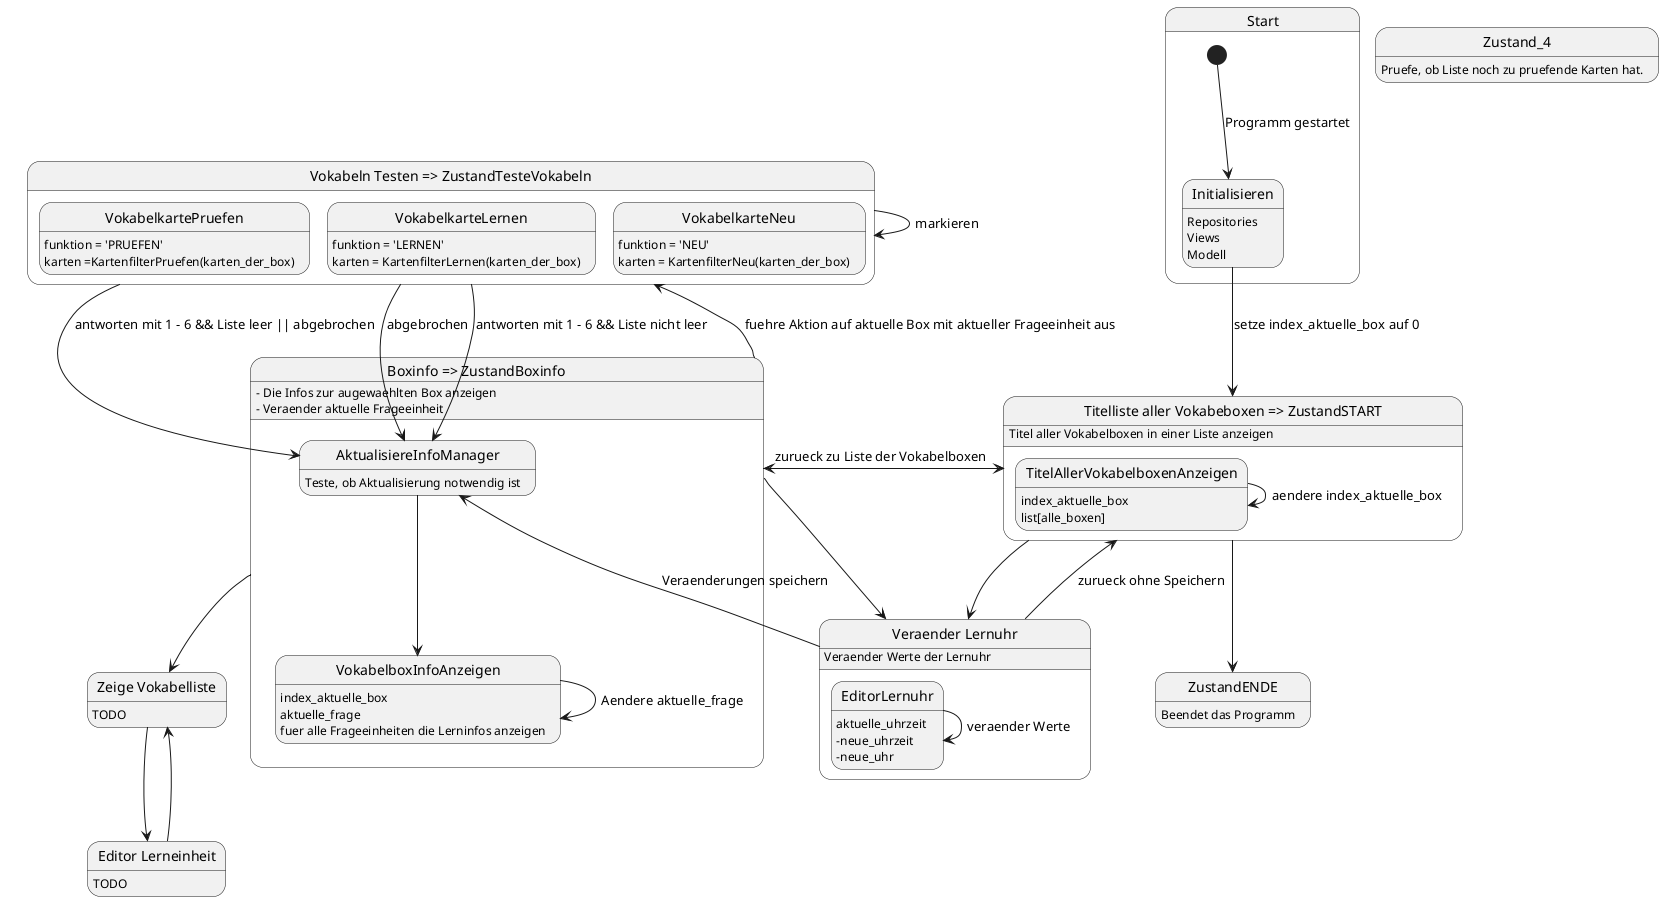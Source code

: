 @startuml
state Start {
[*] --> Initialisieren : Programm gestartet
    Initialisieren : Repositories
    Initialisieren : Views
    Initialisieren : Modell
}

Initialisieren --> ZustandSTART : setze index_aktuelle_box auf 0
state "Titelliste aller Vokabeboxen => ZustandSTART" as ZustandSTART {
    ZustandSTART: Titel aller Vokabelboxen in einer Liste anzeigen
    TitelAllerVokabelboxenAnzeigen : index_aktuelle_box
    TitelAllerVokabelboxenAnzeigen : list[alle_boxen]
    TitelAllerVokabelboxenAnzeigen --> TitelAllerVokabelboxenAnzeigen : aendere index_aktuelle_box
}
ZustandSTART --> ZustandBoxinfo
ZustandSTART --> ZustandVeraenderLernuhr
ZustandSTART --> ZustandENDE

state ZustandENDE: Beendet das Programm

state "Boxinfo => ZustandBoxinfo" as ZustandBoxinfo {
    ZustandBoxinfo: - Die Infos zur augewaehlten Box anzeigen
    ZustandBoxinfo: - Veraender aktuelle Frageeinheit
    VokabelboxInfoAnzeigen --> VokabelboxInfoAnzeigen : Aendere aktuelle_frage
    VokabelboxInfoAnzeigen : index_aktuelle_box
    VokabelboxInfoAnzeigen : aktuelle_frage
    VokabelboxInfoAnzeigen : fuer alle Frageeinheiten die Lerninfos anzeigen
    AktualisiereInfoManager: Teste, ob Aktualisierung notwendig ist
    AktualisiereInfoManager --> VokabelboxInfoAnzeigen
}
ZustandBoxinfo --> ZustandSTART : zurueck zu Liste der Vokabelboxen
ZustandBoxinfo --> ZustandTesteVokabeln : fuehre Aktion auf aktuelle Box mit aktueller Frageeinheit aus
ZustandBoxinfo --> ZustandZeigeVokabelliste
ZustandBoxinfo --> ZustandVeraenderLernuhr


ZustandTesteVokabeln --> AktualisiereInfoManager : abgebrochen
state "Vokabeln Testen => ZustandTesteVokabeln" as ZustandTesteVokabeln {
    ZustandTesteVokabeln --> ZustandTesteVokabeln : markieren
    VokabelkartePruefen: funktion = 'PRUEFEN'
    VokabelkartePruefen: karten =KartenfilterPruefen(karten_der_box)
    VokabelkarteLernen: funktion = 'LERNEN'
    VokabelkarteLernen: karten = KartenfilterLernen(karten_der_box)
    VokabelkarteNeu: funktion = 'NEU'
    VokabelkarteNeu: karten = KartenfilterNeu(karten_der_box)
}

    ZustandTesteVokabeln --> AktualisiereInfoManager : antworten mit 1 - 6 && Liste nicht leer
    ZustandTesteVokabeln --> AktualisiereInfoManager : antworten mit 1 - 6 && Liste leer || abgebrochen

ZustandZeigeVokabelliste : TODO
state "Zeige Vokabelliste" as ZustandZeigeVokabelliste {
}
ZustandZeigeVokabelliste --> ZustandEditorLerneinheit

ZustandEditorLerneinheit: TODO
state "Editor Lerneinheit" as ZustandEditorLerneinheit {
}
ZustandEditorLerneinheit --> ZustandZeigeVokabelliste
state Zustand_4: Pruefe, ob Liste noch zu pruefende Karten hat.

ZustandVeraenderLernuhr: Veraender Werte der Lernuhr
state "Veraender Lernuhr" as ZustandVeraenderLernuhr {
    EditorLernuhr: aktuelle_uhrzeit
    EditorLernuhr: -neue_uhrzeit
    EditorLernuhr: -neue_uhr
    EditorLernuhr --> EditorLernuhr: veraender Werte
}
ZustandVeraenderLernuhr --> ZustandSTART: zurueck ohne Speichern
ZustandVeraenderLernuhr --> AktualisiereInfoManager: Veraenderungen speichern
@enduml